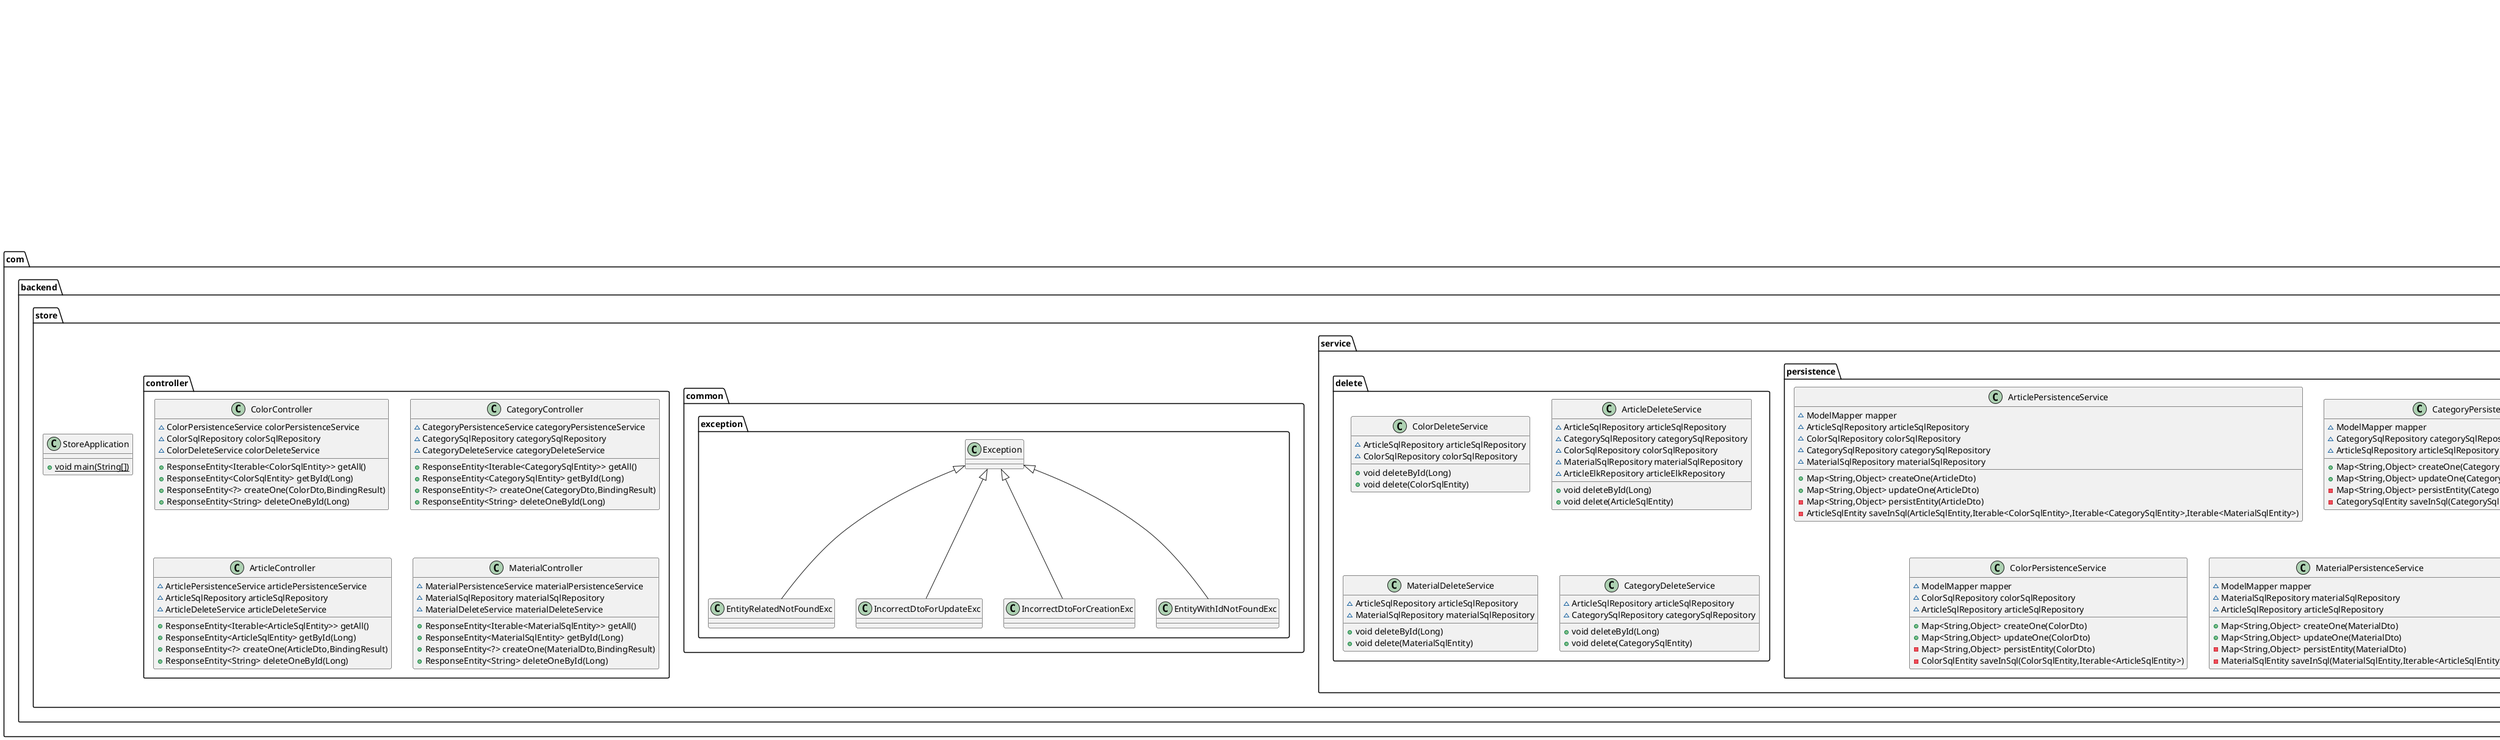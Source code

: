 @startuml
abstract class com.backend.store.dataobject.aentity.CategoryAbs {
- String room
}
interface com.backend.store.dataobject.sqlrepository.CategorySqlRepository {
}
class com.backend.store.service.persistence.ArticlePersistenceService {
~ ModelMapper mapper
~ ArticleSqlRepository articleSqlRepository
~ ColorSqlRepository colorSqlRepository
~ CategorySqlRepository categorySqlRepository
~ MaterialSqlRepository materialSqlRepository
+ Map<String,Object> createOne(ArticleDto)
+ Map<String,Object> updateOne(ArticleDto)
- Map<String,Object> persistEntity(ArticleDto)
- ArticleSqlEntity saveInSql(ArticleSqlEntity,Iterable<ColorSqlEntity>,Iterable<CategorySqlEntity>,Iterable<MaterialSqlEntity>)
}
class com.backend.store.service.delete.ColorDeleteService {
~ ArticleSqlRepository articleSqlRepository
~ ColorSqlRepository colorSqlRepository
+ void deleteById(Long)
+ void delete(ColorSqlEntity)
}
class com.backend.store.service.persistence.CategoryPersistenceService {
~ ModelMapper mapper
~ CategorySqlRepository categorySqlRepository
~ ArticleSqlRepository articleSqlRepository
+ Map<String,Object> createOne(CategoryDto)
+ Map<String,Object> updateOne(CategoryDto)
- Map<String,Object> persistEntity(CategoryDto)
- CategorySqlEntity saveInSql(CategorySqlEntity,Iterable<ArticleSqlEntity>)
}
class com.backend.store.dataobject.sqlentity.ColorSqlEntity {
- Set<ArticleSqlEntity> articles
- Long id
+ ColorSqlEntity removeArticle(ArticleSqlEntity)
}
class com.backend.store.service.persistence.ColorPersistenceService {
~ ModelMapper mapper
~ ColorSqlRepository colorSqlRepository
~ ArticleSqlRepository articleSqlRepository
+ Map<String,Object> createOne(ColorDto)
+ Map<String,Object> updateOne(ColorDto)
- Map<String,Object> persistEntity(ColorDto)
- ColorSqlEntity saveInSql(ColorSqlEntity,Iterable<ArticleSqlEntity>)
}
class com.backend.store.common.exception.EntityRelatedNotFoundExc {
}
class com.backend.store.dataobject.sqlentity.CategorySqlEntity {
- Set<ArticleSqlEntity> articles
- Long id
+ CategorySqlEntity removeArticle(ArticleSqlEntity)
}
class com.backend.store.service.delete.ArticleDeleteService {
~ ArticleSqlRepository articleSqlRepository
~ CategorySqlRepository categorySqlRepository
~ ColorSqlRepository colorSqlRepository
~ MaterialSqlRepository materialSqlRepository
~ ArticleElkRepository articleElkRepository
+ void deleteById(Long)
+ void delete(ArticleSqlEntity)
}
class com.backend.store.service.delete.MaterialDeleteService {
~ ArticleSqlRepository articleSqlRepository
~ MaterialSqlRepository materialSqlRepository
+ void deleteById(Long)
+ void delete(MaterialSqlEntity)
}
interface com.backend.store.dataobject.sqlrepository.ColorSqlRepository {
}
class com.backend.store.controller.ColorController {
~ ColorPersistenceService colorPersistenceService
~ ColorSqlRepository colorSqlRepository
~ ColorDeleteService colorDeleteService
+ ResponseEntity<Iterable<ColorSqlEntity>> getAll()
+ ResponseEntity<ColorSqlEntity> getById(Long)
+ ResponseEntity<?> createOne(ColorDto,BindingResult)
+ ResponseEntity<String> deleteOneById(Long)
}
class com.backend.store.common.exception.IncorrectDtoForUpdateExc {
}
interface com.backend.store.dataobject.sqlrepository.ArticleSqlRepository {
}
class com.backend.store.dataobject.elkentity.ArticleElkEntity {
- Long id
}
class com.backend.store.controller.CategoryController {
~ CategoryPersistenceService categoryPersistenceService
~ CategorySqlRepository categorySqlRepository
~ CategoryDeleteService categoryDeleteService
+ ResponseEntity<Iterable<CategorySqlEntity>> getAll()
+ ResponseEntity<CategorySqlEntity> getById(Long)
+ ResponseEntity<?> createOne(CategoryDto,BindingResult)
+ ResponseEntity<String> deleteOneById(Long)
}
class com.backend.store.dataobject.dto.ColorDto {
- Long id
- Iterable<Long> articlesId
}
class com.backend.store.common.exception.IncorrectDtoForCreationExc {
}
class com.backend.store.dataobject.sqlentity.ArticleSqlEntity {
- Set<MaterialSqlEntity> materials
- Set<ColorSqlEntity> colors
- Set<CategorySqlEntity> categories
- Long id
+ ArticleSqlEntity removeCategory(CategorySqlEntity)
+ ArticleSqlEntity removeColor(ColorSqlEntity)
+ ArticleSqlEntity removeMaterial(MaterialSqlEntity)
}
interface com.backend.store.dataobject.elkrepository.ArticleElkRepository {
}
interface com.backend.store.dataobject.sqlrepository.MaterialSqlRepository {
}
class com.backend.store.common.exception.EntityWithIdNotFoundExc {
}
abstract class com.backend.store.dataobject.aentity.ArticleAbs {
- String name
- Long price
- String description
- String size
- Long stocks
- Long customerNumber
- String imagePath
}
class com.backend.store.dataobject.dto.ArticleDto {
- Long id
- Set<Long> categoriesId
- Set<Long> colorsId
- Set<Long> materialsId
}
class com.backend.store.StoreApplication {
+ {static} void main(String[])
}
class com.backend.store.dataobject.sqlentity.MaterialSqlEntity {
- Set<ArticleSqlEntity> articles
- Long id
+ MaterialSqlEntity removeArticle(ArticleSqlEntity)
}
class com.backend.store.dataobject.dto.MaterialDto {
- Long id
- Iterable<Long> articlesId
}
class com.backend.store.dataobject.dto.CategoryDto {
- Long id
- Iterable<Long> articlesId
}
class com.backend.store.controller.ArticleController {
~ ArticlePersistenceService articlePersistenceService
~ ArticleSqlRepository articleSqlRepository
~ ArticleDeleteService articleDeleteService
+ ResponseEntity<Iterable<ArticleSqlEntity>> getAll()
+ ResponseEntity<ArticleSqlEntity> getById(Long)
+ ResponseEntity<?> createOne(ArticleDto,BindingResult)
+ ResponseEntity<String> deleteOneById(Long)
}
abstract class com.backend.store.dataobject.aentity.ColorAbs {
- String name
- String hexacode
}
class com.backend.store.service.delete.CategoryDeleteService {
~ ArticleSqlRepository articleSqlRepository
~ CategorySqlRepository categorySqlRepository
+ void deleteById(Long)
+ void delete(CategorySqlEntity)
}
class com.backend.store.controller.MaterialController {
~ MaterialPersistenceService materialPersistenceService
~ MaterialSqlRepository materialSqlRepository
~ MaterialDeleteService materialDeleteService
+ ResponseEntity<Iterable<MaterialSqlEntity>> getAll()
+ ResponseEntity<MaterialSqlEntity> getById(Long)
+ ResponseEntity<?> createOne(MaterialDto,BindingResult)
+ ResponseEntity<String> deleteOneById(Long)
}
class com.backend.store.service.persistence.MaterialPersistenceService {
~ ModelMapper mapper
~ MaterialSqlRepository materialSqlRepository
~ ArticleSqlRepository articleSqlRepository
+ Map<String,Object> createOne(MaterialDto)
+ Map<String,Object> updateOne(MaterialDto)
- Map<String,Object> persistEntity(MaterialDto)
- MaterialSqlEntity saveInSql(MaterialSqlEntity,Iterable<ArticleSqlEntity>)
}
abstract class com.backend.store.dataobject.aentity.MaterialAbs {
- String name
- String type
}


org.springframework.data.repository.CrudRepository <|-- com.backend.store.dataobject.sqlrepository.CategorySqlRepository
com.backend.store.dataobject.aentity.ColorAbs <|-- com.backend.store.dataobject.sqlentity.ColorSqlEntity
com.backend.store.common.exception.Exception <|-- com.backend.store.common.exception.EntityRelatedNotFoundExc
com.backend.store.dataobject.aentity.CategoryAbs <|-- com.backend.store.dataobject.sqlentity.CategorySqlEntity
org.springframework.data.repository.CrudRepository <|-- com.backend.store.dataobject.sqlrepository.ColorSqlRepository
com.backend.store.common.exception.Exception <|-- com.backend.store.common.exception.IncorrectDtoForUpdateExc
org.springframework.data.repository.CrudRepository <|-- com.backend.store.dataobject.sqlrepository.ArticleSqlRepository
com.backend.store.dataobject.aentity.ColorAbs <|-- com.backend.store.dataobject.dto.ColorDto
com.backend.store.common.exception.Exception <|-- com.backend.store.common.exception.IncorrectDtoForCreationExc
com.backend.store.dataobject.aentity.ArticleAbs <|-- com.backend.store.dataobject.sqlentity.ArticleSqlEntity
org.springframework.data.elasticsearch.repository.ElasticsearchRepository <|-- com.backend.store.dataobject.elkrepository.ArticleElkRepository
org.springframework.data.repository.CrudRepository <|-- com.backend.store.dataobject.sqlrepository.MaterialSqlRepository
com.backend.store.common.exception.Exception <|-- com.backend.store.common.exception.EntityWithIdNotFoundExc
com.backend.store.dataobject.aentity.ArticleAbs <|-- com.backend.store.dataobject.dto.ArticleDto
com.backend.store.dataobject.aentity.MaterialAbs <|-- com.backend.store.dataobject.sqlentity.MaterialSqlEntity
com.backend.store.dataobject.aentity.MaterialAbs <|-- com.backend.store.dataobject.dto.MaterialDto
com.backend.store.dataobject.aentity.CategoryAbs <|-- com.backend.store.dataobject.dto.CategoryDto
@enduml